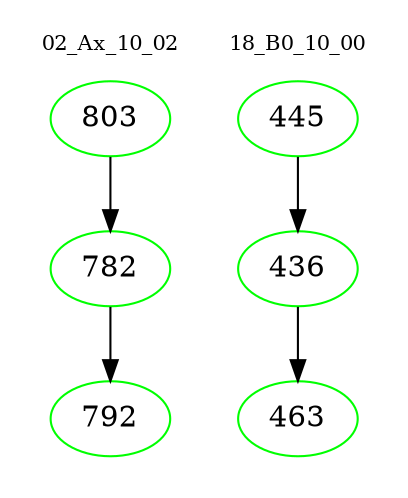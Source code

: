 digraph{
subgraph cluster_0 {
color = white
label = "02_Ax_10_02";
fontsize=10;
T0_803 [label="803", color="green"]
T0_803 -> T0_782 [color="black"]
T0_782 [label="782", color="green"]
T0_782 -> T0_792 [color="black"]
T0_792 [label="792", color="green"]
}
subgraph cluster_1 {
color = white
label = "18_B0_10_00";
fontsize=10;
T1_445 [label="445", color="green"]
T1_445 -> T1_436 [color="black"]
T1_436 [label="436", color="green"]
T1_436 -> T1_463 [color="black"]
T1_463 [label="463", color="green"]
}
}
